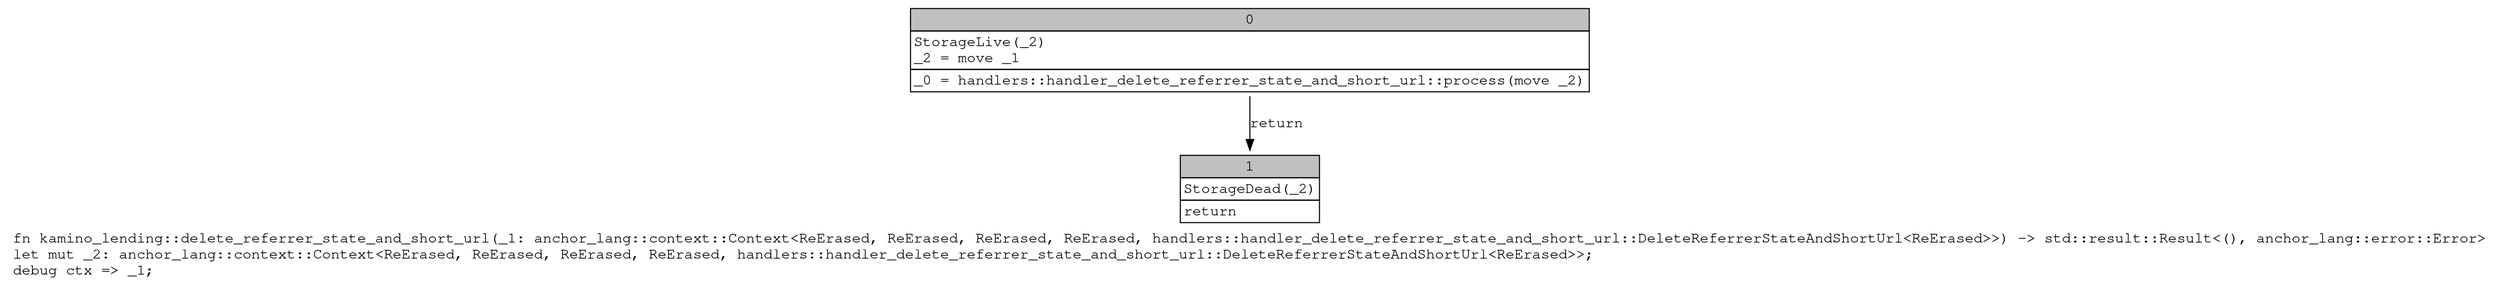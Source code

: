 digraph Mir_0_12663 {
    graph [fontname="Courier, monospace"];
    node [fontname="Courier, monospace"];
    edge [fontname="Courier, monospace"];
    label=<fn kamino_lending::delete_referrer_state_and_short_url(_1: anchor_lang::context::Context&lt;ReErased, ReErased, ReErased, ReErased, handlers::handler_delete_referrer_state_and_short_url::DeleteReferrerStateAndShortUrl&lt;ReErased&gt;&gt;) -&gt; std::result::Result&lt;(), anchor_lang::error::Error&gt;<br align="left"/>let mut _2: anchor_lang::context::Context&lt;ReErased, ReErased, ReErased, ReErased, handlers::handler_delete_referrer_state_and_short_url::DeleteReferrerStateAndShortUrl&lt;ReErased&gt;&gt;;<br align="left"/>debug ctx =&gt; _1;<br align="left"/>>;
    bb0__0_12663 [shape="none", label=<<table border="0" cellborder="1" cellspacing="0"><tr><td bgcolor="gray" align="center" colspan="1">0</td></tr><tr><td align="left" balign="left">StorageLive(_2)<br/>_2 = move _1<br/></td></tr><tr><td align="left">_0 = handlers::handler_delete_referrer_state_and_short_url::process(move _2)</td></tr></table>>];
    bb1__0_12663 [shape="none", label=<<table border="0" cellborder="1" cellspacing="0"><tr><td bgcolor="gray" align="center" colspan="1">1</td></tr><tr><td align="left" balign="left">StorageDead(_2)<br/></td></tr><tr><td align="left">return</td></tr></table>>];
    bb0__0_12663 -> bb1__0_12663 [label="return"];
}
